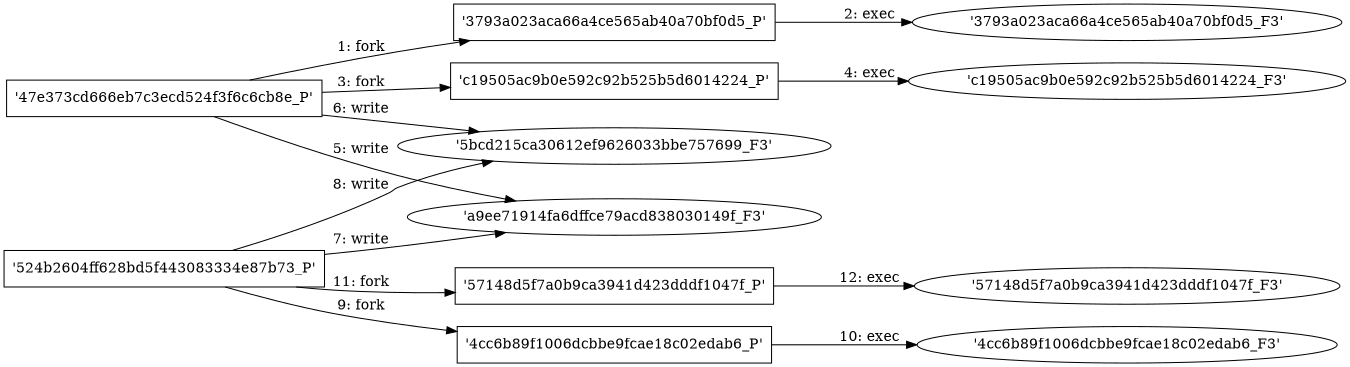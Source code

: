 digraph "D:\Learning\Paper\apt\基于CTI的攻击预警\Dataset\攻击图\ASGfromALLCTI\Translated Talos' insights from the recently leaked Conti ransomware playbook.dot" {
rankdir="LR"
size="9"
fixedsize="false"
splines="true"
nodesep=0.3
ranksep=0
fontsize=10
overlap="scalexy"
engine= "neato"
	"'47e373cd666eb7c3ecd524f3f6c6cb8e_P'" [node_type=Process shape=box]
	"'3793a023aca66a4ce565ab40a70bf0d5_P'" [node_type=Process shape=box]
	"'47e373cd666eb7c3ecd524f3f6c6cb8e_P'" -> "'3793a023aca66a4ce565ab40a70bf0d5_P'" [label="1: fork"]
	"'3793a023aca66a4ce565ab40a70bf0d5_P'" [node_type=Process shape=box]
	"'3793a023aca66a4ce565ab40a70bf0d5_F3'" [node_type=File shape=ellipse]
	"'3793a023aca66a4ce565ab40a70bf0d5_P'" -> "'3793a023aca66a4ce565ab40a70bf0d5_F3'" [label="2: exec"]
	"'47e373cd666eb7c3ecd524f3f6c6cb8e_P'" [node_type=Process shape=box]
	"'c19505ac9b0e592c92b525b5d6014224_P'" [node_type=Process shape=box]
	"'47e373cd666eb7c3ecd524f3f6c6cb8e_P'" -> "'c19505ac9b0e592c92b525b5d6014224_P'" [label="3: fork"]
	"'c19505ac9b0e592c92b525b5d6014224_P'" [node_type=Process shape=box]
	"'c19505ac9b0e592c92b525b5d6014224_F3'" [node_type=File shape=ellipse]
	"'c19505ac9b0e592c92b525b5d6014224_P'" -> "'c19505ac9b0e592c92b525b5d6014224_F3'" [label="4: exec"]
	"'a9ee71914fa6dffce79acd838030149f_F3'" [node_type=file shape=ellipse]
	"'47e373cd666eb7c3ecd524f3f6c6cb8e_P'" [node_type=Process shape=box]
	"'47e373cd666eb7c3ecd524f3f6c6cb8e_P'" -> "'a9ee71914fa6dffce79acd838030149f_F3'" [label="5: write"]
	"'5bcd215ca30612ef9626033bbe757699_F3'" [node_type=file shape=ellipse]
	"'47e373cd666eb7c3ecd524f3f6c6cb8e_P'" [node_type=Process shape=box]
	"'47e373cd666eb7c3ecd524f3f6c6cb8e_P'" -> "'5bcd215ca30612ef9626033bbe757699_F3'" [label="6: write"]
	"'a9ee71914fa6dffce79acd838030149f_F3'" [node_type=file shape=ellipse]
	"'524b2604ff628bd5f443083334e87b73_P'" [node_type=Process shape=box]
	"'524b2604ff628bd5f443083334e87b73_P'" -> "'a9ee71914fa6dffce79acd838030149f_F3'" [label="7: write"]
	"'5bcd215ca30612ef9626033bbe757699_F3'" [node_type=file shape=ellipse]
	"'524b2604ff628bd5f443083334e87b73_P'" [node_type=Process shape=box]
	"'524b2604ff628bd5f443083334e87b73_P'" -> "'5bcd215ca30612ef9626033bbe757699_F3'" [label="8: write"]
	"'524b2604ff628bd5f443083334e87b73_P'" [node_type=Process shape=box]
	"'4cc6b89f1006dcbbe9fcae18c02edab6_P'" [node_type=Process shape=box]
	"'524b2604ff628bd5f443083334e87b73_P'" -> "'4cc6b89f1006dcbbe9fcae18c02edab6_P'" [label="9: fork"]
	"'4cc6b89f1006dcbbe9fcae18c02edab6_P'" [node_type=Process shape=box]
	"'4cc6b89f1006dcbbe9fcae18c02edab6_F3'" [node_type=File shape=ellipse]
	"'4cc6b89f1006dcbbe9fcae18c02edab6_P'" -> "'4cc6b89f1006dcbbe9fcae18c02edab6_F3'" [label="10: exec"]
	"'524b2604ff628bd5f443083334e87b73_P'" [node_type=Process shape=box]
	"'57148d5f7a0b9ca3941d423dddf1047f_P'" [node_type=Process shape=box]
	"'524b2604ff628bd5f443083334e87b73_P'" -> "'57148d5f7a0b9ca3941d423dddf1047f_P'" [label="11: fork"]
	"'57148d5f7a0b9ca3941d423dddf1047f_P'" [node_type=Process shape=box]
	"'57148d5f7a0b9ca3941d423dddf1047f_F3'" [node_type=File shape=ellipse]
	"'57148d5f7a0b9ca3941d423dddf1047f_P'" -> "'57148d5f7a0b9ca3941d423dddf1047f_F3'" [label="12: exec"]
}
